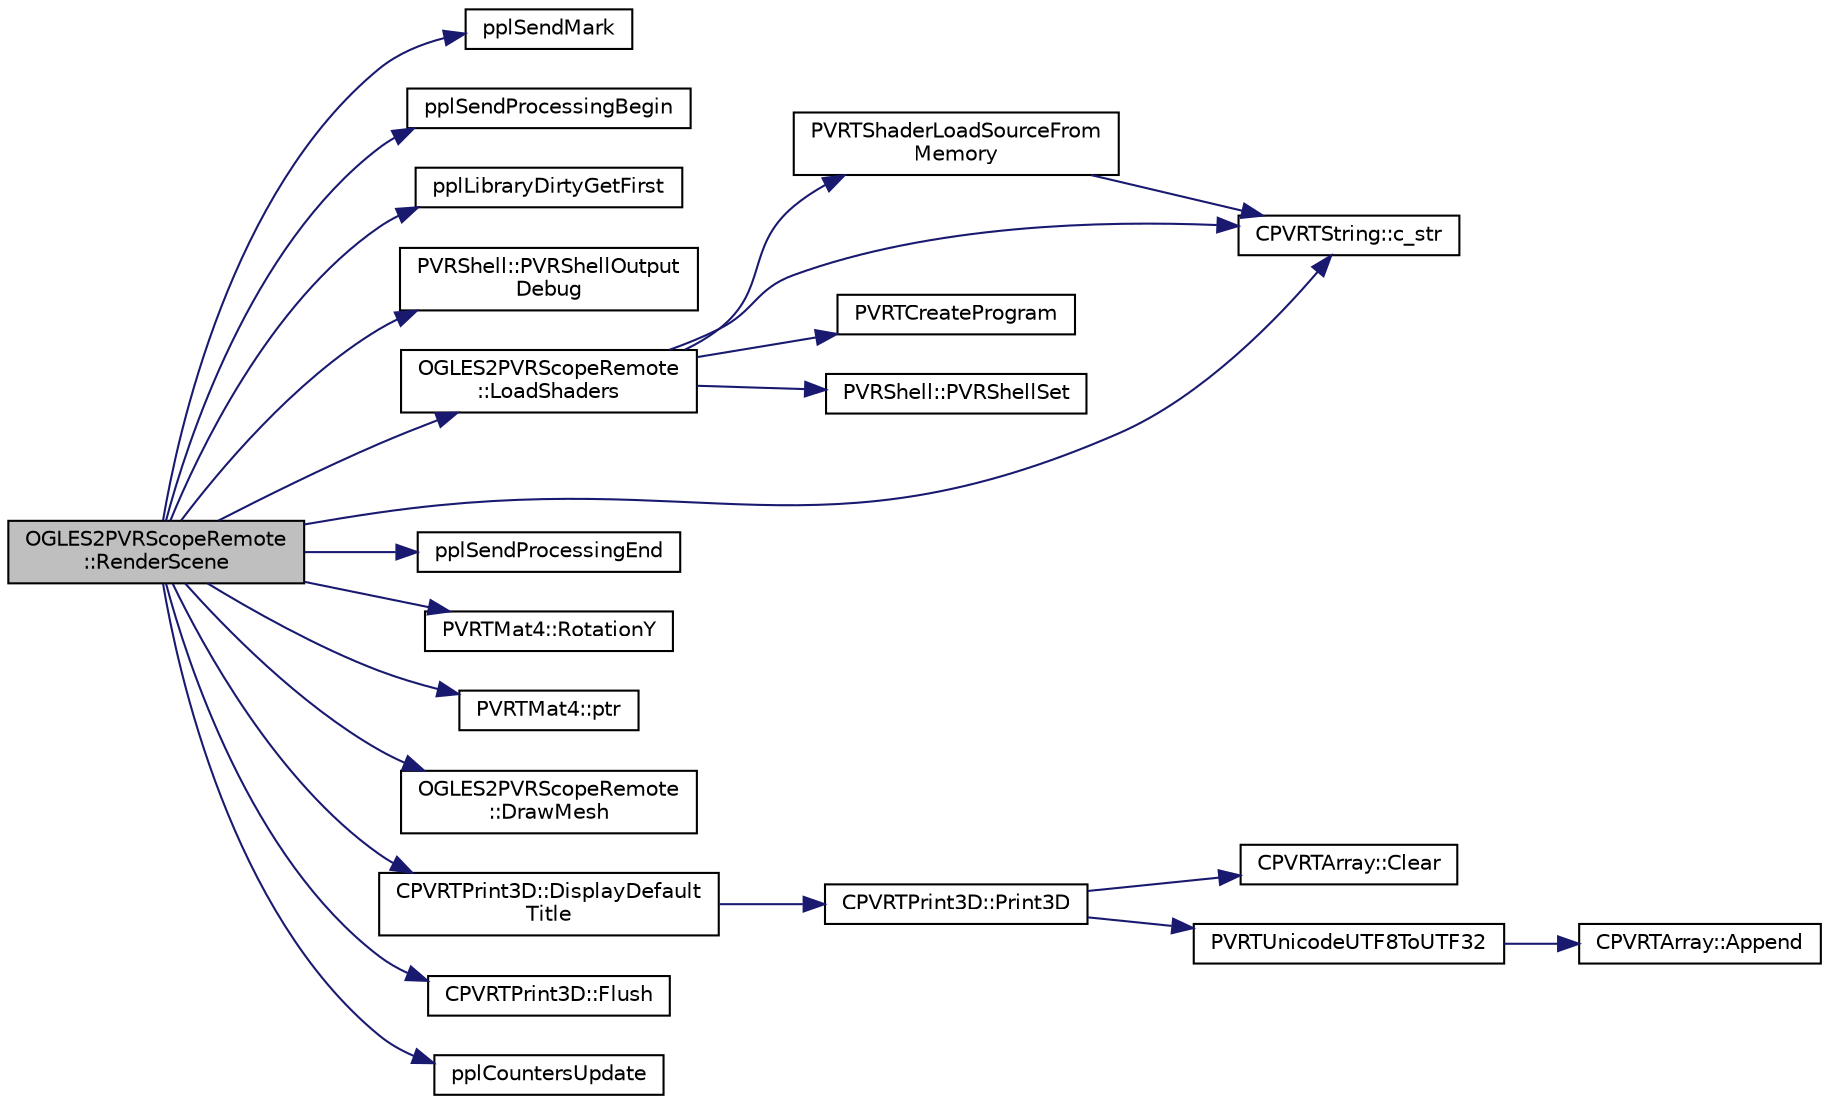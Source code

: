 digraph "OGLES2PVRScopeRemote::RenderScene"
{
  edge [fontname="Helvetica",fontsize="10",labelfontname="Helvetica",labelfontsize="10"];
  node [fontname="Helvetica",fontsize="10",shape=record];
  rankdir="LR";
  Node1 [label="OGLES2PVRScopeRemote\l::RenderScene",height=0.2,width=0.4,color="black", fillcolor="grey75", style="filled", fontcolor="black"];
  Node1 -> Node2 [color="midnightblue",fontsize="10",style="solid",fontname="Helvetica"];
  Node2 [label="pplSendMark",height=0.2,width=0.4,color="black", fillcolor="white", style="filled",URL="$group___scope_comms.html#ga855d70bb07956fd9ddc1feced46c5015",tooltip="Send a time-stamped string marker to be displayed in PVRTune. "];
  Node1 -> Node3 [color="midnightblue",fontsize="10",style="solid",fontname="Helvetica"];
  Node3 [label="pplSendProcessingBegin",height=0.2,width=0.4,color="black", fillcolor="white", style="filled",URL="$group___scope_comms.html#gab25413fc073bcd62aed8b4d2f1c8b246",tooltip="Send a time-stamped begin marker to PVRTune. "];
  Node1 -> Node4 [color="midnightblue",fontsize="10",style="solid",fontname="Helvetica"];
  Node4 [label="pplLibraryDirtyGetFirst",height=0.2,width=0.4,color="black", fillcolor="white", style="filled",URL="$group___scope_comms.html#ga65cbea95a10b56a3f1c33cee96897afa",tooltip="Query to see whether a library item has been edited, and also retrieve the new data. "];
  Node1 -> Node5 [color="midnightblue",fontsize="10",style="solid",fontname="Helvetica"];
  Node5 [label="PVRShell::PVRShellOutput\lDebug",height=0.2,width=0.4,color="black", fillcolor="white", style="filled",URL="$class_p_v_r_shell.html#a143d693b1c6e373b29485c1be51d1010",tooltip="Writes the resultant string to the debug output (e.g. using printf(), OutputDebugString(), ...). Check the SDK release notes for details on how the string is output. "];
  Node1 -> Node6 [color="midnightblue",fontsize="10",style="solid",fontname="Helvetica"];
  Node6 [label="OGLES2PVRScopeRemote\l::LoadShaders",height=0.2,width=0.4,color="black", fillcolor="white", style="filled",URL="$class_o_g_l_e_s2_p_v_r_scope_remote.html#a4c1e2e0559f92218075a623c3527dc15"];
  Node6 -> Node7 [color="midnightblue",fontsize="10",style="solid",fontname="Helvetica"];
  Node7 [label="PVRTShaderLoadSourceFrom\lMemory",height=0.2,width=0.4,color="black", fillcolor="white", style="filled",URL="$group___a_p_i___o_g_l_e_s2.html#ga01702688579886d94df09c62817fab6c",tooltip="Loads a shader source code into memory and compiles it. It also pre-appends the array of defines that..."];
  Node7 -> Node8 [color="midnightblue",fontsize="10",style="solid",fontname="Helvetica"];
  Node8 [label="CPVRTString::c_str",height=0.2,width=0.4,color="black", fillcolor="white", style="filled",URL="$class_c_p_v_r_t_string.html#aabd1f2848c4b1d65e7418b264502687d",tooltip="Returns a const char* pointer of the string. "];
  Node6 -> Node9 [color="midnightblue",fontsize="10",style="solid",fontname="Helvetica"];
  Node9 [label="PVRTCreateProgram",height=0.2,width=0.4,color="black", fillcolor="white", style="filled",URL="$group___a_p_i___o_g_l_e_s2.html#ga47ba5cd4baf3d8541e222081b521d5c6",tooltip="Links a shader program. "];
  Node6 -> Node10 [color="midnightblue",fontsize="10",style="solid",fontname="Helvetica"];
  Node10 [label="PVRShell::PVRShellSet",height=0.2,width=0.4,color="black", fillcolor="white", style="filled",URL="$class_p_v_r_shell.html#afe4052dde87d659948defdd63529eee6",tooltip="This function is used to pass preferences to the PVRShell. If used, this function must be called from..."];
  Node6 -> Node8 [color="midnightblue",fontsize="10",style="solid",fontname="Helvetica"];
  Node1 -> Node8 [color="midnightblue",fontsize="10",style="solid",fontname="Helvetica"];
  Node1 -> Node11 [color="midnightblue",fontsize="10",style="solid",fontname="Helvetica"];
  Node11 [label="pplSendProcessingEnd",height=0.2,width=0.4,color="black", fillcolor="white", style="filled",URL="$group___scope_comms.html#gafd5273a3ba2bc28b1e1138a12c721f9b",tooltip="Send a time-stamped end marker to PVRTune. "];
  Node1 -> Node12 [color="midnightblue",fontsize="10",style="solid",fontname="Helvetica"];
  Node12 [label="PVRTMat4::RotationY",height=0.2,width=0.4,color="black", fillcolor="white", style="filled",URL="$struct_p_v_r_t_mat4.html#ae963b3a45f031ed3eb6c56f4ce9e5426",tooltip="Calculates a matrix corresponding to a rotation of angle degrees about the Y axis. "];
  Node1 -> Node13 [color="midnightblue",fontsize="10",style="solid",fontname="Helvetica"];
  Node13 [label="PVRTMat4::ptr",height=0.2,width=0.4,color="black", fillcolor="white", style="filled",URL="$struct_p_v_r_t_mat4.html#a1bcd0a1b62fa95a853b32ce18429c366",tooltip="Calculates transpose of this matrix. "];
  Node1 -> Node14 [color="midnightblue",fontsize="10",style="solid",fontname="Helvetica"];
  Node14 [label="OGLES2PVRScopeRemote\l::DrawMesh",height=0.2,width=0.4,color="black", fillcolor="white", style="filled",URL="$class_o_g_l_e_s2_p_v_r_scope_remote.html#a2cffeefb72406ac94dcf15d45f7d080b"];
  Node1 -> Node15 [color="midnightblue",fontsize="10",style="solid",fontname="Helvetica"];
  Node15 [label="CPVRTPrint3D::DisplayDefault\lTitle",height=0.2,width=0.4,color="black", fillcolor="white", style="filled",URL="$class_c_p_v_r_t_print3_d.html#a2bccb1ef64d69a433696094987799d79",tooltip="Creates a default title with predefined position and colours. It displays as well company logos when ..."];
  Node15 -> Node16 [color="midnightblue",fontsize="10",style="solid",fontname="Helvetica"];
  Node16 [label="CPVRTPrint3D::Print3D",height=0.2,width=0.4,color="black", fillcolor="white", style="filled",URL="$class_c_p_v_r_t_print3_d.html#afd98a5ba4e3f9183ceb615566a64f843",tooltip="Display 3D text on screen. CPVRTPrint3D::SetTextures(...) must have been called beforehand. This function accepts formatting in the printf way. "];
  Node16 -> Node17 [color="midnightblue",fontsize="10",style="solid",fontname="Helvetica"];
  Node17 [label="CPVRTArray::Clear",height=0.2,width=0.4,color="black", fillcolor="white", style="filled",URL="$class_c_p_v_r_t_array.html#ad1e3c37b05d484c9e5598899d6611440",tooltip="Clears the array. "];
  Node16 -> Node18 [color="midnightblue",fontsize="10",style="solid",fontname="Helvetica"];
  Node18 [label="PVRTUnicodeUTF8ToUTF32",height=0.2,width=0.4,color="black", fillcolor="white", style="filled",URL="$_p_v_r_t_unicode_8h.html#a54150f433be76ed547efa36329d48341",tooltip="Decodes a UTF8-encoded string in to Unicode code points (UTF32). If pUTF8 is not null terminated..."];
  Node18 -> Node19 [color="midnightblue",fontsize="10",style="solid",fontname="Helvetica"];
  Node19 [label="CPVRTArray::Append",height=0.2,width=0.4,color="black", fillcolor="white", style="filled",URL="$class_c_p_v_r_t_array.html#a1af5aeb05badf2783dbc7ec5b98cead2",tooltip="Appends an element to the end of the array, expanding it if necessary. "];
  Node1 -> Node20 [color="midnightblue",fontsize="10",style="solid",fontname="Helvetica"];
  Node20 [label="CPVRTPrint3D::Flush",height=0.2,width=0.4,color="black", fillcolor="white", style="filled",URL="$class_c_p_v_r_t_print3_d.html#ad7d1d707351cc84ec0614487e4acc6b1",tooltip="Flushes all the print text commands. "];
  Node1 -> Node21 [color="midnightblue",fontsize="10",style="solid",fontname="Helvetica"];
  Node21 [label="pplCountersUpdate",height=0.2,width=0.4,color="black", fillcolor="white", style="filled",URL="$group___scope_comms.html#ga120a8c3251ae533eff2f33386efcac95",tooltip="Send an update for all the custom counters. The psCounterReadings array must be nCount long..."];
}
